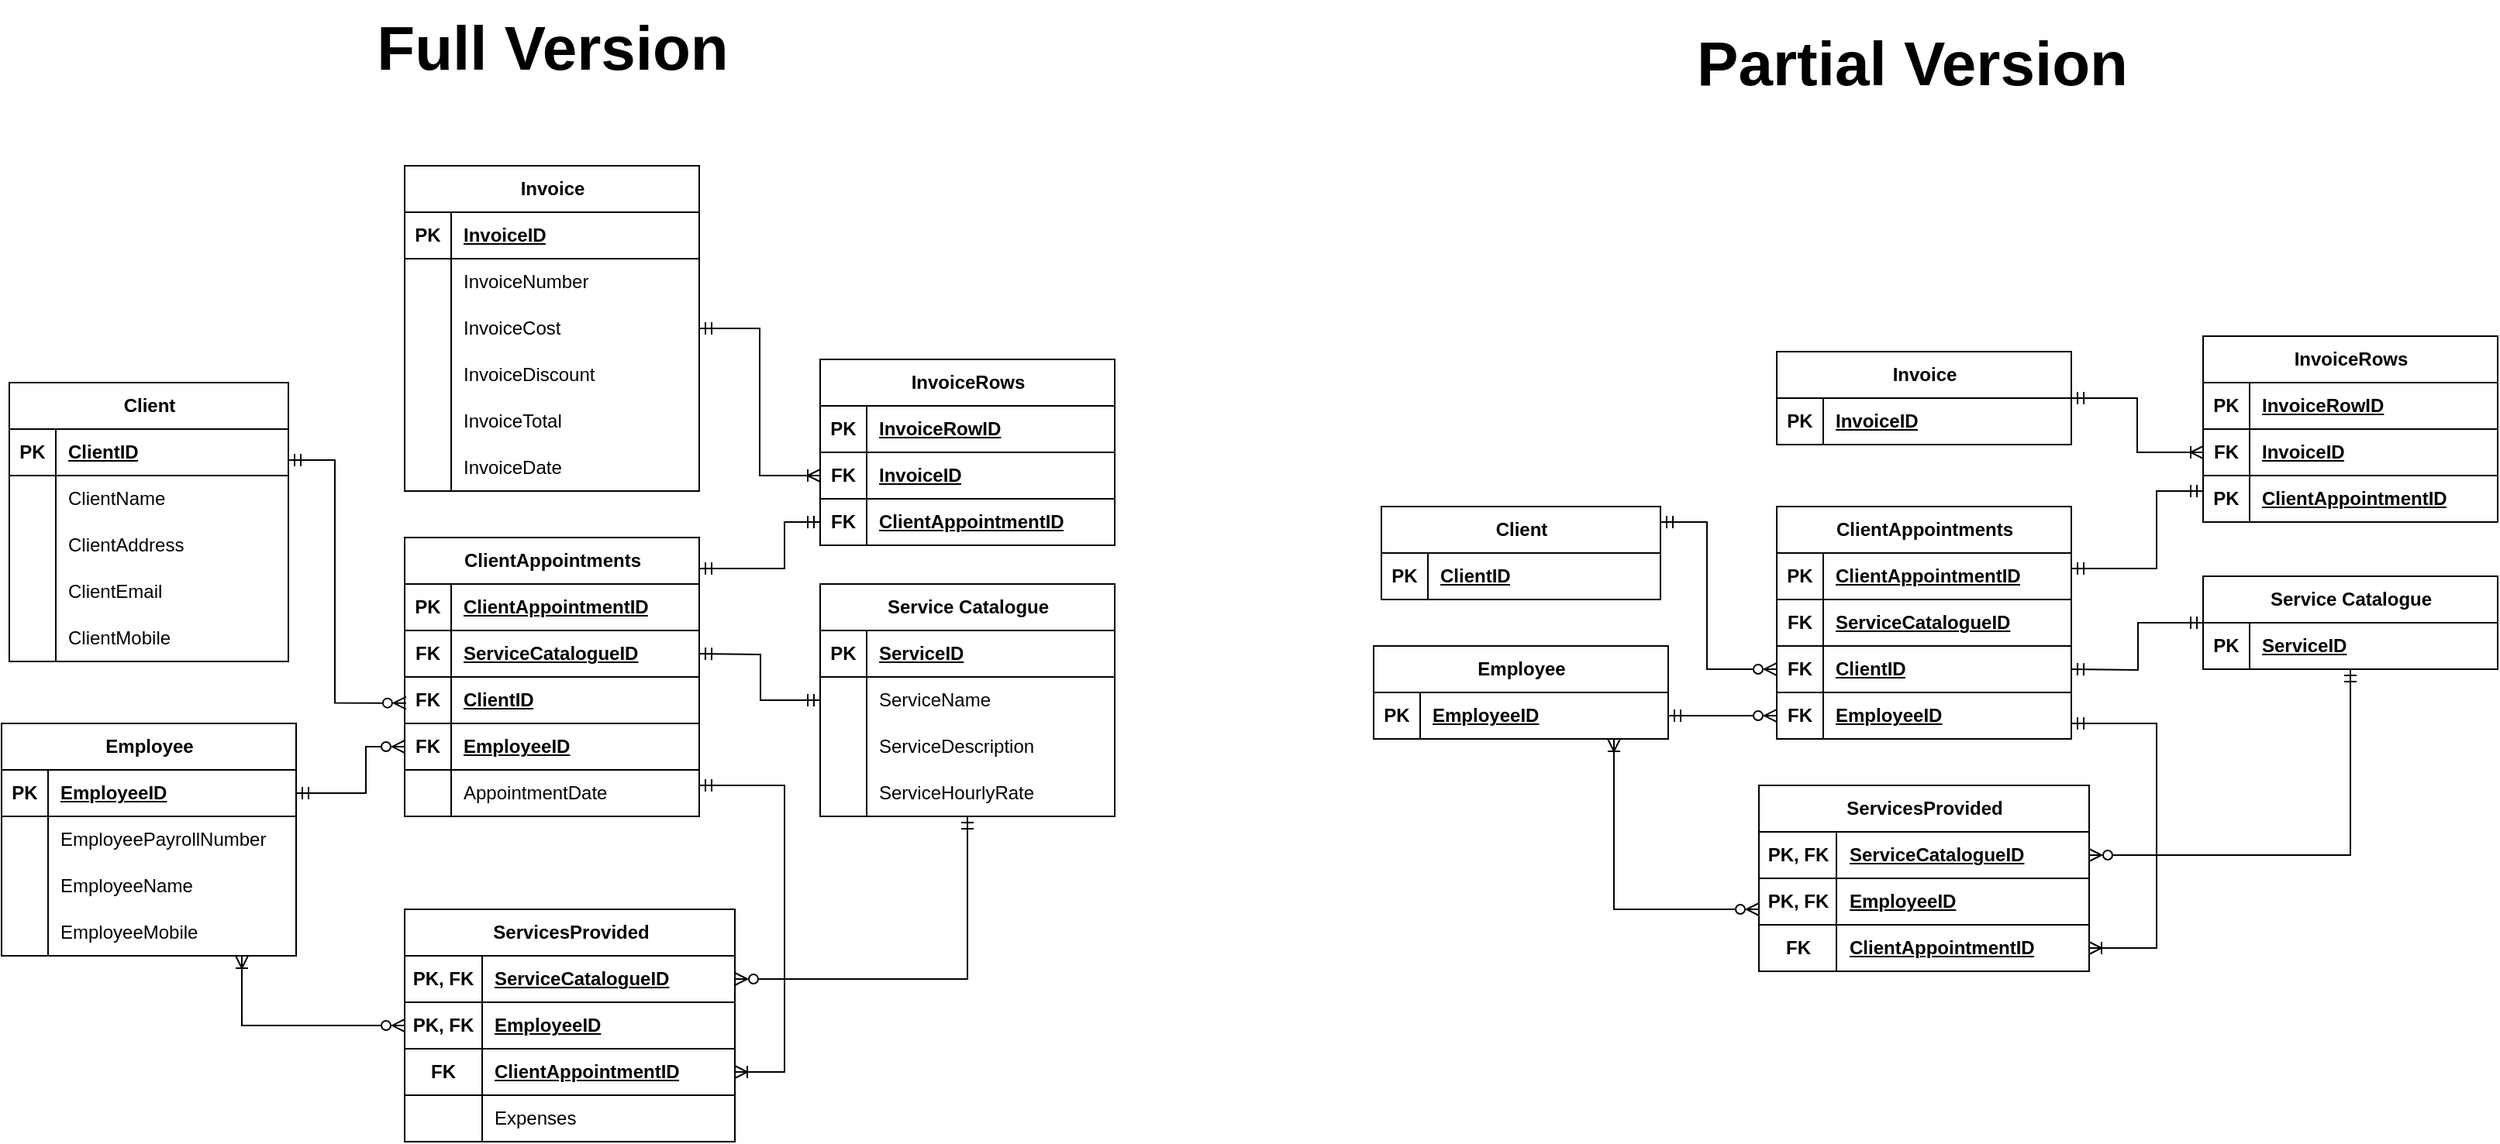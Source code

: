 <mxfile version="26.1.1">
  <diagram name="Page-1" id="9uuJpL0-SJjD348yrHt5">
    <mxGraphModel dx="1909" dy="976" grid="1" gridSize="10" guides="1" tooltips="1" connect="1" arrows="1" fold="1" page="1" pageScale="1" pageWidth="850" pageHeight="1100" math="0" shadow="0">
      <root>
        <mxCell id="0" />
        <mxCell id="1" parent="0" />
        <mxCell id="zVqIlyxUyrK9UP1PUJky-1" value="Client" style="shape=table;startSize=30;container=1;collapsible=1;childLayout=tableLayout;fixedRows=1;rowLines=0;fontStyle=1;align=center;resizeLast=1;html=1;" parent="1" vertex="1">
          <mxGeometry x="80" y="260" width="180" height="180" as="geometry" />
        </mxCell>
        <mxCell id="zVqIlyxUyrK9UP1PUJky-2" value="" style="shape=tableRow;horizontal=0;startSize=0;swimlaneHead=0;swimlaneBody=0;fillColor=none;collapsible=0;dropTarget=0;points=[[0,0.5],[1,0.5]];portConstraint=eastwest;top=0;left=0;right=0;bottom=1;" parent="zVqIlyxUyrK9UP1PUJky-1" vertex="1">
          <mxGeometry y="30" width="180" height="30" as="geometry" />
        </mxCell>
        <mxCell id="zVqIlyxUyrK9UP1PUJky-3" value="PK" style="shape=partialRectangle;connectable=0;fillColor=none;top=0;left=0;bottom=0;right=0;fontStyle=1;overflow=hidden;whiteSpace=wrap;html=1;" parent="zVqIlyxUyrK9UP1PUJky-2" vertex="1">
          <mxGeometry width="30" height="30" as="geometry">
            <mxRectangle width="30" height="30" as="alternateBounds" />
          </mxGeometry>
        </mxCell>
        <mxCell id="zVqIlyxUyrK9UP1PUJky-4" value="ClientID" style="shape=partialRectangle;connectable=0;fillColor=none;top=0;left=0;bottom=0;right=0;align=left;spacingLeft=6;fontStyle=5;overflow=hidden;whiteSpace=wrap;html=1;" parent="zVqIlyxUyrK9UP1PUJky-2" vertex="1">
          <mxGeometry x="30" width="150" height="30" as="geometry">
            <mxRectangle width="150" height="30" as="alternateBounds" />
          </mxGeometry>
        </mxCell>
        <mxCell id="zVqIlyxUyrK9UP1PUJky-5" value="" style="shape=tableRow;horizontal=0;startSize=0;swimlaneHead=0;swimlaneBody=0;fillColor=none;collapsible=0;dropTarget=0;points=[[0,0.5],[1,0.5]];portConstraint=eastwest;top=0;left=0;right=0;bottom=0;" parent="zVqIlyxUyrK9UP1PUJky-1" vertex="1">
          <mxGeometry y="60" width="180" height="30" as="geometry" />
        </mxCell>
        <mxCell id="zVqIlyxUyrK9UP1PUJky-6" value="" style="shape=partialRectangle;connectable=0;fillColor=none;top=0;left=0;bottom=0;right=0;editable=1;overflow=hidden;whiteSpace=wrap;html=1;" parent="zVqIlyxUyrK9UP1PUJky-5" vertex="1">
          <mxGeometry width="30" height="30" as="geometry">
            <mxRectangle width="30" height="30" as="alternateBounds" />
          </mxGeometry>
        </mxCell>
        <mxCell id="zVqIlyxUyrK9UP1PUJky-7" value="ClientName" style="shape=partialRectangle;connectable=0;fillColor=none;top=0;left=0;bottom=0;right=0;align=left;spacingLeft=6;overflow=hidden;whiteSpace=wrap;html=1;" parent="zVqIlyxUyrK9UP1PUJky-5" vertex="1">
          <mxGeometry x="30" width="150" height="30" as="geometry">
            <mxRectangle width="150" height="30" as="alternateBounds" />
          </mxGeometry>
        </mxCell>
        <mxCell id="zVqIlyxUyrK9UP1PUJky-8" value="" style="shape=tableRow;horizontal=0;startSize=0;swimlaneHead=0;swimlaneBody=0;fillColor=none;collapsible=0;dropTarget=0;points=[[0,0.5],[1,0.5]];portConstraint=eastwest;top=0;left=0;right=0;bottom=0;" parent="zVqIlyxUyrK9UP1PUJky-1" vertex="1">
          <mxGeometry y="90" width="180" height="30" as="geometry" />
        </mxCell>
        <mxCell id="zVqIlyxUyrK9UP1PUJky-9" value="" style="shape=partialRectangle;connectable=0;fillColor=none;top=0;left=0;bottom=0;right=0;editable=1;overflow=hidden;whiteSpace=wrap;html=1;" parent="zVqIlyxUyrK9UP1PUJky-8" vertex="1">
          <mxGeometry width="30" height="30" as="geometry">
            <mxRectangle width="30" height="30" as="alternateBounds" />
          </mxGeometry>
        </mxCell>
        <mxCell id="zVqIlyxUyrK9UP1PUJky-10" value="ClientAddress" style="shape=partialRectangle;connectable=0;fillColor=none;top=0;left=0;bottom=0;right=0;align=left;spacingLeft=6;overflow=hidden;whiteSpace=wrap;html=1;" parent="zVqIlyxUyrK9UP1PUJky-8" vertex="1">
          <mxGeometry x="30" width="150" height="30" as="geometry">
            <mxRectangle width="150" height="30" as="alternateBounds" />
          </mxGeometry>
        </mxCell>
        <mxCell id="zVqIlyxUyrK9UP1PUJky-11" value="" style="shape=tableRow;horizontal=0;startSize=0;swimlaneHead=0;swimlaneBody=0;fillColor=none;collapsible=0;dropTarget=0;points=[[0,0.5],[1,0.5]];portConstraint=eastwest;top=0;left=0;right=0;bottom=0;" parent="zVqIlyxUyrK9UP1PUJky-1" vertex="1">
          <mxGeometry y="120" width="180" height="30" as="geometry" />
        </mxCell>
        <mxCell id="zVqIlyxUyrK9UP1PUJky-12" value="" style="shape=partialRectangle;connectable=0;fillColor=none;top=0;left=0;bottom=0;right=0;editable=1;overflow=hidden;whiteSpace=wrap;html=1;" parent="zVqIlyxUyrK9UP1PUJky-11" vertex="1">
          <mxGeometry width="30" height="30" as="geometry">
            <mxRectangle width="30" height="30" as="alternateBounds" />
          </mxGeometry>
        </mxCell>
        <mxCell id="zVqIlyxUyrK9UP1PUJky-13" value="ClientEmail" style="shape=partialRectangle;connectable=0;fillColor=none;top=0;left=0;bottom=0;right=0;align=left;spacingLeft=6;overflow=hidden;whiteSpace=wrap;html=1;" parent="zVqIlyxUyrK9UP1PUJky-11" vertex="1">
          <mxGeometry x="30" width="150" height="30" as="geometry">
            <mxRectangle width="150" height="30" as="alternateBounds" />
          </mxGeometry>
        </mxCell>
        <mxCell id="zVqIlyxUyrK9UP1PUJky-17" value="" style="shape=tableRow;horizontal=0;startSize=0;swimlaneHead=0;swimlaneBody=0;fillColor=none;collapsible=0;dropTarget=0;points=[[0,0.5],[1,0.5]];portConstraint=eastwest;top=0;left=0;right=0;bottom=0;" parent="zVqIlyxUyrK9UP1PUJky-1" vertex="1">
          <mxGeometry y="150" width="180" height="30" as="geometry" />
        </mxCell>
        <mxCell id="zVqIlyxUyrK9UP1PUJky-18" value="" style="shape=partialRectangle;connectable=0;fillColor=none;top=0;left=0;bottom=0;right=0;editable=1;overflow=hidden;whiteSpace=wrap;html=1;" parent="zVqIlyxUyrK9UP1PUJky-17" vertex="1">
          <mxGeometry width="30" height="30" as="geometry">
            <mxRectangle width="30" height="30" as="alternateBounds" />
          </mxGeometry>
        </mxCell>
        <mxCell id="zVqIlyxUyrK9UP1PUJky-19" value="ClientMobile" style="shape=partialRectangle;connectable=0;fillColor=none;top=0;left=0;bottom=0;right=0;align=left;spacingLeft=6;overflow=hidden;whiteSpace=wrap;html=1;" parent="zVqIlyxUyrK9UP1PUJky-17" vertex="1">
          <mxGeometry x="30" width="150" height="30" as="geometry">
            <mxRectangle width="150" height="30" as="alternateBounds" />
          </mxGeometry>
        </mxCell>
        <mxCell id="zVqIlyxUyrK9UP1PUJky-20" value="Employee" style="shape=table;startSize=30;container=1;collapsible=1;childLayout=tableLayout;fixedRows=1;rowLines=0;fontStyle=1;align=center;resizeLast=1;html=1;" parent="1" vertex="1">
          <mxGeometry x="75" y="480" width="190" height="150" as="geometry" />
        </mxCell>
        <mxCell id="zVqIlyxUyrK9UP1PUJky-21" value="" style="shape=tableRow;horizontal=0;startSize=0;swimlaneHead=0;swimlaneBody=0;fillColor=none;collapsible=0;dropTarget=0;points=[[0,0.5],[1,0.5]];portConstraint=eastwest;top=0;left=0;right=0;bottom=1;" parent="zVqIlyxUyrK9UP1PUJky-20" vertex="1">
          <mxGeometry y="30" width="190" height="30" as="geometry" />
        </mxCell>
        <mxCell id="zVqIlyxUyrK9UP1PUJky-22" value="PK" style="shape=partialRectangle;connectable=0;fillColor=none;top=0;left=0;bottom=0;right=0;fontStyle=1;overflow=hidden;whiteSpace=wrap;html=1;" parent="zVqIlyxUyrK9UP1PUJky-21" vertex="1">
          <mxGeometry width="30" height="30" as="geometry">
            <mxRectangle width="30" height="30" as="alternateBounds" />
          </mxGeometry>
        </mxCell>
        <mxCell id="zVqIlyxUyrK9UP1PUJky-23" value="EmployeeID" style="shape=partialRectangle;connectable=0;fillColor=none;top=0;left=0;bottom=0;right=0;align=left;spacingLeft=6;fontStyle=5;overflow=hidden;whiteSpace=wrap;html=1;" parent="zVqIlyxUyrK9UP1PUJky-21" vertex="1">
          <mxGeometry x="30" width="160" height="30" as="geometry">
            <mxRectangle width="160" height="30" as="alternateBounds" />
          </mxGeometry>
        </mxCell>
        <mxCell id="zVqIlyxUyrK9UP1PUJky-24" value="" style="shape=tableRow;horizontal=0;startSize=0;swimlaneHead=0;swimlaneBody=0;fillColor=none;collapsible=0;dropTarget=0;points=[[0,0.5],[1,0.5]];portConstraint=eastwest;top=0;left=0;right=0;bottom=0;" parent="zVqIlyxUyrK9UP1PUJky-20" vertex="1">
          <mxGeometry y="60" width="190" height="30" as="geometry" />
        </mxCell>
        <mxCell id="zVqIlyxUyrK9UP1PUJky-25" value="" style="shape=partialRectangle;connectable=0;fillColor=none;top=0;left=0;bottom=0;right=0;editable=1;overflow=hidden;whiteSpace=wrap;html=1;" parent="zVqIlyxUyrK9UP1PUJky-24" vertex="1">
          <mxGeometry width="30" height="30" as="geometry">
            <mxRectangle width="30" height="30" as="alternateBounds" />
          </mxGeometry>
        </mxCell>
        <mxCell id="zVqIlyxUyrK9UP1PUJky-26" value="EmployeePayrollNumber" style="shape=partialRectangle;connectable=0;fillColor=none;top=0;left=0;bottom=0;right=0;align=left;spacingLeft=6;overflow=hidden;whiteSpace=wrap;html=1;" parent="zVqIlyxUyrK9UP1PUJky-24" vertex="1">
          <mxGeometry x="30" width="160" height="30" as="geometry">
            <mxRectangle width="160" height="30" as="alternateBounds" />
          </mxGeometry>
        </mxCell>
        <mxCell id="zVqIlyxUyrK9UP1PUJky-27" value="" style="shape=tableRow;horizontal=0;startSize=0;swimlaneHead=0;swimlaneBody=0;fillColor=none;collapsible=0;dropTarget=0;points=[[0,0.5],[1,0.5]];portConstraint=eastwest;top=0;left=0;right=0;bottom=0;" parent="zVqIlyxUyrK9UP1PUJky-20" vertex="1">
          <mxGeometry y="90" width="190" height="30" as="geometry" />
        </mxCell>
        <mxCell id="zVqIlyxUyrK9UP1PUJky-28" value="" style="shape=partialRectangle;connectable=0;fillColor=none;top=0;left=0;bottom=0;right=0;editable=1;overflow=hidden;whiteSpace=wrap;html=1;" parent="zVqIlyxUyrK9UP1PUJky-27" vertex="1">
          <mxGeometry width="30" height="30" as="geometry">
            <mxRectangle width="30" height="30" as="alternateBounds" />
          </mxGeometry>
        </mxCell>
        <mxCell id="zVqIlyxUyrK9UP1PUJky-29" value="EmployeeName" style="shape=partialRectangle;connectable=0;fillColor=none;top=0;left=0;bottom=0;right=0;align=left;spacingLeft=6;overflow=hidden;whiteSpace=wrap;html=1;" parent="zVqIlyxUyrK9UP1PUJky-27" vertex="1">
          <mxGeometry x="30" width="160" height="30" as="geometry">
            <mxRectangle width="160" height="30" as="alternateBounds" />
          </mxGeometry>
        </mxCell>
        <mxCell id="zVqIlyxUyrK9UP1PUJky-30" value="" style="shape=tableRow;horizontal=0;startSize=0;swimlaneHead=0;swimlaneBody=0;fillColor=none;collapsible=0;dropTarget=0;points=[[0,0.5],[1,0.5]];portConstraint=eastwest;top=0;left=0;right=0;bottom=0;" parent="zVqIlyxUyrK9UP1PUJky-20" vertex="1">
          <mxGeometry y="120" width="190" height="30" as="geometry" />
        </mxCell>
        <mxCell id="zVqIlyxUyrK9UP1PUJky-31" value="" style="shape=partialRectangle;connectable=0;fillColor=none;top=0;left=0;bottom=0;right=0;editable=1;overflow=hidden;whiteSpace=wrap;html=1;" parent="zVqIlyxUyrK9UP1PUJky-30" vertex="1">
          <mxGeometry width="30" height="30" as="geometry">
            <mxRectangle width="30" height="30" as="alternateBounds" />
          </mxGeometry>
        </mxCell>
        <mxCell id="zVqIlyxUyrK9UP1PUJky-32" value="EmployeeMobile" style="shape=partialRectangle;connectable=0;fillColor=none;top=0;left=0;bottom=0;right=0;align=left;spacingLeft=6;overflow=hidden;whiteSpace=wrap;html=1;" parent="zVqIlyxUyrK9UP1PUJky-30" vertex="1">
          <mxGeometry x="30" width="160" height="30" as="geometry">
            <mxRectangle width="160" height="30" as="alternateBounds" />
          </mxGeometry>
        </mxCell>
        <mxCell id="zVqIlyxUyrK9UP1PUJky-36" value="Service Catalogue" style="shape=table;startSize=30;container=1;collapsible=1;childLayout=tableLayout;fixedRows=1;rowLines=0;fontStyle=1;align=center;resizeLast=1;html=1;" parent="1" vertex="1">
          <mxGeometry x="603" y="390" width="190" height="150" as="geometry" />
        </mxCell>
        <mxCell id="zVqIlyxUyrK9UP1PUJky-37" value="" style="shape=tableRow;horizontal=0;startSize=0;swimlaneHead=0;swimlaneBody=0;fillColor=none;collapsible=0;dropTarget=0;points=[[0,0.5],[1,0.5]];portConstraint=eastwest;top=0;left=0;right=0;bottom=1;" parent="zVqIlyxUyrK9UP1PUJky-36" vertex="1">
          <mxGeometry y="30" width="190" height="30" as="geometry" />
        </mxCell>
        <mxCell id="zVqIlyxUyrK9UP1PUJky-38" value="PK" style="shape=partialRectangle;connectable=0;fillColor=none;top=0;left=0;bottom=0;right=0;fontStyle=1;overflow=hidden;whiteSpace=wrap;html=1;" parent="zVqIlyxUyrK9UP1PUJky-37" vertex="1">
          <mxGeometry width="30" height="30" as="geometry">
            <mxRectangle width="30" height="30" as="alternateBounds" />
          </mxGeometry>
        </mxCell>
        <mxCell id="zVqIlyxUyrK9UP1PUJky-39" value="ServiceID" style="shape=partialRectangle;connectable=0;fillColor=none;top=0;left=0;bottom=0;right=0;align=left;spacingLeft=6;fontStyle=5;overflow=hidden;whiteSpace=wrap;html=1;" parent="zVqIlyxUyrK9UP1PUJky-37" vertex="1">
          <mxGeometry x="30" width="160" height="30" as="geometry">
            <mxRectangle width="160" height="30" as="alternateBounds" />
          </mxGeometry>
        </mxCell>
        <mxCell id="zVqIlyxUyrK9UP1PUJky-40" value="" style="shape=tableRow;horizontal=0;startSize=0;swimlaneHead=0;swimlaneBody=0;fillColor=none;collapsible=0;dropTarget=0;points=[[0,0.5],[1,0.5]];portConstraint=eastwest;top=0;left=0;right=0;bottom=0;" parent="zVqIlyxUyrK9UP1PUJky-36" vertex="1">
          <mxGeometry y="60" width="190" height="30" as="geometry" />
        </mxCell>
        <mxCell id="zVqIlyxUyrK9UP1PUJky-41" value="" style="shape=partialRectangle;connectable=0;fillColor=none;top=0;left=0;bottom=0;right=0;editable=1;overflow=hidden;whiteSpace=wrap;html=1;" parent="zVqIlyxUyrK9UP1PUJky-40" vertex="1">
          <mxGeometry width="30" height="30" as="geometry">
            <mxRectangle width="30" height="30" as="alternateBounds" />
          </mxGeometry>
        </mxCell>
        <mxCell id="zVqIlyxUyrK9UP1PUJky-42" value="ServiceName" style="shape=partialRectangle;connectable=0;fillColor=none;top=0;left=0;bottom=0;right=0;align=left;spacingLeft=6;overflow=hidden;whiteSpace=wrap;html=1;" parent="zVqIlyxUyrK9UP1PUJky-40" vertex="1">
          <mxGeometry x="30" width="160" height="30" as="geometry">
            <mxRectangle width="160" height="30" as="alternateBounds" />
          </mxGeometry>
        </mxCell>
        <mxCell id="zVqIlyxUyrK9UP1PUJky-43" value="" style="shape=tableRow;horizontal=0;startSize=0;swimlaneHead=0;swimlaneBody=0;fillColor=none;collapsible=0;dropTarget=0;points=[[0,0.5],[1,0.5]];portConstraint=eastwest;top=0;left=0;right=0;bottom=0;" parent="zVqIlyxUyrK9UP1PUJky-36" vertex="1">
          <mxGeometry y="90" width="190" height="30" as="geometry" />
        </mxCell>
        <mxCell id="zVqIlyxUyrK9UP1PUJky-44" value="" style="shape=partialRectangle;connectable=0;fillColor=none;top=0;left=0;bottom=0;right=0;editable=1;overflow=hidden;whiteSpace=wrap;html=1;" parent="zVqIlyxUyrK9UP1PUJky-43" vertex="1">
          <mxGeometry width="30" height="30" as="geometry">
            <mxRectangle width="30" height="30" as="alternateBounds" />
          </mxGeometry>
        </mxCell>
        <mxCell id="zVqIlyxUyrK9UP1PUJky-45" value="ServiceDescription" style="shape=partialRectangle;connectable=0;fillColor=none;top=0;left=0;bottom=0;right=0;align=left;spacingLeft=6;overflow=hidden;whiteSpace=wrap;html=1;" parent="zVqIlyxUyrK9UP1PUJky-43" vertex="1">
          <mxGeometry x="30" width="160" height="30" as="geometry">
            <mxRectangle width="160" height="30" as="alternateBounds" />
          </mxGeometry>
        </mxCell>
        <mxCell id="zVqIlyxUyrK9UP1PUJky-46" value="" style="shape=tableRow;horizontal=0;startSize=0;swimlaneHead=0;swimlaneBody=0;fillColor=none;collapsible=0;dropTarget=0;points=[[0,0.5],[1,0.5]];portConstraint=eastwest;top=0;left=0;right=0;bottom=0;" parent="zVqIlyxUyrK9UP1PUJky-36" vertex="1">
          <mxGeometry y="120" width="190" height="30" as="geometry" />
        </mxCell>
        <mxCell id="zVqIlyxUyrK9UP1PUJky-47" value="" style="shape=partialRectangle;connectable=0;fillColor=none;top=0;left=0;bottom=0;right=0;editable=1;overflow=hidden;whiteSpace=wrap;html=1;" parent="zVqIlyxUyrK9UP1PUJky-46" vertex="1">
          <mxGeometry width="30" height="30" as="geometry">
            <mxRectangle width="30" height="30" as="alternateBounds" />
          </mxGeometry>
        </mxCell>
        <mxCell id="zVqIlyxUyrK9UP1PUJky-48" value="ServiceHourlyRate" style="shape=partialRectangle;connectable=0;fillColor=none;top=0;left=0;bottom=0;right=0;align=left;spacingLeft=6;overflow=hidden;whiteSpace=wrap;html=1;" parent="zVqIlyxUyrK9UP1PUJky-46" vertex="1">
          <mxGeometry x="30" width="160" height="30" as="geometry">
            <mxRectangle width="160" height="30" as="alternateBounds" />
          </mxGeometry>
        </mxCell>
        <mxCell id="zVqIlyxUyrK9UP1PUJky-49" value="Invoice" style="shape=table;startSize=30;container=1;collapsible=1;childLayout=tableLayout;fixedRows=1;rowLines=0;fontStyle=1;align=center;resizeLast=1;html=1;" parent="1" vertex="1">
          <mxGeometry x="335" y="120" width="190" height="210" as="geometry">
            <mxRectangle x="310" y="50" width="80" height="30" as="alternateBounds" />
          </mxGeometry>
        </mxCell>
        <mxCell id="zVqIlyxUyrK9UP1PUJky-50" value="" style="shape=tableRow;horizontal=0;startSize=0;swimlaneHead=0;swimlaneBody=0;fillColor=none;collapsible=0;dropTarget=0;points=[[0,0.5],[1,0.5]];portConstraint=eastwest;top=0;left=0;right=0;bottom=1;" parent="zVqIlyxUyrK9UP1PUJky-49" vertex="1">
          <mxGeometry y="30" width="190" height="30" as="geometry" />
        </mxCell>
        <mxCell id="zVqIlyxUyrK9UP1PUJky-51" value="PK" style="shape=partialRectangle;connectable=0;fillColor=none;top=0;left=0;bottom=0;right=0;fontStyle=1;overflow=hidden;whiteSpace=wrap;html=1;" parent="zVqIlyxUyrK9UP1PUJky-50" vertex="1">
          <mxGeometry width="30" height="30" as="geometry">
            <mxRectangle width="30" height="30" as="alternateBounds" />
          </mxGeometry>
        </mxCell>
        <mxCell id="zVqIlyxUyrK9UP1PUJky-52" value="InvoiceID" style="shape=partialRectangle;connectable=0;fillColor=none;top=0;left=0;bottom=0;right=0;align=left;spacingLeft=6;fontStyle=5;overflow=hidden;whiteSpace=wrap;html=1;" parent="zVqIlyxUyrK9UP1PUJky-50" vertex="1">
          <mxGeometry x="30" width="160" height="30" as="geometry">
            <mxRectangle width="160" height="30" as="alternateBounds" />
          </mxGeometry>
        </mxCell>
        <mxCell id="zVqIlyxUyrK9UP1PUJky-53" value="" style="shape=tableRow;horizontal=0;startSize=0;swimlaneHead=0;swimlaneBody=0;fillColor=none;collapsible=0;dropTarget=0;points=[[0,0.5],[1,0.5]];portConstraint=eastwest;top=0;left=0;right=0;bottom=0;" parent="zVqIlyxUyrK9UP1PUJky-49" vertex="1">
          <mxGeometry y="60" width="190" height="30" as="geometry" />
        </mxCell>
        <mxCell id="zVqIlyxUyrK9UP1PUJky-54" value="" style="shape=partialRectangle;connectable=0;fillColor=none;top=0;left=0;bottom=0;right=0;editable=1;overflow=hidden;whiteSpace=wrap;html=1;" parent="zVqIlyxUyrK9UP1PUJky-53" vertex="1">
          <mxGeometry width="30" height="30" as="geometry">
            <mxRectangle width="30" height="30" as="alternateBounds" />
          </mxGeometry>
        </mxCell>
        <mxCell id="zVqIlyxUyrK9UP1PUJky-55" value="InvoiceNumber" style="shape=partialRectangle;connectable=0;fillColor=none;top=0;left=0;bottom=0;right=0;align=left;spacingLeft=6;overflow=hidden;whiteSpace=wrap;html=1;" parent="zVqIlyxUyrK9UP1PUJky-53" vertex="1">
          <mxGeometry x="30" width="160" height="30" as="geometry">
            <mxRectangle width="160" height="30" as="alternateBounds" />
          </mxGeometry>
        </mxCell>
        <mxCell id="zVqIlyxUyrK9UP1PUJky-56" value="" style="shape=tableRow;horizontal=0;startSize=0;swimlaneHead=0;swimlaneBody=0;fillColor=none;collapsible=0;dropTarget=0;points=[[0,0.5],[1,0.5]];portConstraint=eastwest;top=0;left=0;right=0;bottom=0;" parent="zVqIlyxUyrK9UP1PUJky-49" vertex="1">
          <mxGeometry y="90" width="190" height="30" as="geometry" />
        </mxCell>
        <mxCell id="zVqIlyxUyrK9UP1PUJky-57" value="" style="shape=partialRectangle;connectable=0;fillColor=none;top=0;left=0;bottom=0;right=0;editable=1;overflow=hidden;whiteSpace=wrap;html=1;" parent="zVqIlyxUyrK9UP1PUJky-56" vertex="1">
          <mxGeometry width="30" height="30" as="geometry">
            <mxRectangle width="30" height="30" as="alternateBounds" />
          </mxGeometry>
        </mxCell>
        <mxCell id="zVqIlyxUyrK9UP1PUJky-58" value="InvoiceCost" style="shape=partialRectangle;connectable=0;fillColor=none;top=0;left=0;bottom=0;right=0;align=left;spacingLeft=6;overflow=hidden;whiteSpace=wrap;html=1;" parent="zVqIlyxUyrK9UP1PUJky-56" vertex="1">
          <mxGeometry x="30" width="160" height="30" as="geometry">
            <mxRectangle width="160" height="30" as="alternateBounds" />
          </mxGeometry>
        </mxCell>
        <mxCell id="zVqIlyxUyrK9UP1PUJky-59" value="" style="shape=tableRow;horizontal=0;startSize=0;swimlaneHead=0;swimlaneBody=0;fillColor=none;collapsible=0;dropTarget=0;points=[[0,0.5],[1,0.5]];portConstraint=eastwest;top=0;left=0;right=0;bottom=0;" parent="zVqIlyxUyrK9UP1PUJky-49" vertex="1">
          <mxGeometry y="120" width="190" height="30" as="geometry" />
        </mxCell>
        <mxCell id="zVqIlyxUyrK9UP1PUJky-60" value="" style="shape=partialRectangle;connectable=0;fillColor=none;top=0;left=0;bottom=0;right=0;editable=1;overflow=hidden;whiteSpace=wrap;html=1;" parent="zVqIlyxUyrK9UP1PUJky-59" vertex="1">
          <mxGeometry width="30" height="30" as="geometry">
            <mxRectangle width="30" height="30" as="alternateBounds" />
          </mxGeometry>
        </mxCell>
        <mxCell id="zVqIlyxUyrK9UP1PUJky-61" value="InvoiceDiscount" style="shape=partialRectangle;connectable=0;fillColor=none;top=0;left=0;bottom=0;right=0;align=left;spacingLeft=6;overflow=hidden;whiteSpace=wrap;html=1;" parent="zVqIlyxUyrK9UP1PUJky-59" vertex="1">
          <mxGeometry x="30" width="160" height="30" as="geometry">
            <mxRectangle width="160" height="30" as="alternateBounds" />
          </mxGeometry>
        </mxCell>
        <mxCell id="zVqIlyxUyrK9UP1PUJky-62" value="" style="shape=tableRow;horizontal=0;startSize=0;swimlaneHead=0;swimlaneBody=0;fillColor=none;collapsible=0;dropTarget=0;points=[[0,0.5],[1,0.5]];portConstraint=eastwest;top=0;left=0;right=0;bottom=0;" parent="zVqIlyxUyrK9UP1PUJky-49" vertex="1">
          <mxGeometry y="150" width="190" height="30" as="geometry" />
        </mxCell>
        <mxCell id="zVqIlyxUyrK9UP1PUJky-63" value="" style="shape=partialRectangle;connectable=0;fillColor=none;top=0;left=0;bottom=0;right=0;editable=1;overflow=hidden;whiteSpace=wrap;html=1;" parent="zVqIlyxUyrK9UP1PUJky-62" vertex="1">
          <mxGeometry width="30" height="30" as="geometry">
            <mxRectangle width="30" height="30" as="alternateBounds" />
          </mxGeometry>
        </mxCell>
        <mxCell id="zVqIlyxUyrK9UP1PUJky-64" value="InvoiceTotal" style="shape=partialRectangle;connectable=0;fillColor=none;top=0;left=0;bottom=0;right=0;align=left;spacingLeft=6;overflow=hidden;whiteSpace=wrap;html=1;" parent="zVqIlyxUyrK9UP1PUJky-62" vertex="1">
          <mxGeometry x="30" width="160" height="30" as="geometry">
            <mxRectangle width="160" height="30" as="alternateBounds" />
          </mxGeometry>
        </mxCell>
        <mxCell id="RnG42HA796_VPTKsLiEm-1" value="" style="shape=tableRow;horizontal=0;startSize=0;swimlaneHead=0;swimlaneBody=0;fillColor=none;collapsible=0;dropTarget=0;points=[[0,0.5],[1,0.5]];portConstraint=eastwest;top=0;left=0;right=0;bottom=0;" parent="zVqIlyxUyrK9UP1PUJky-49" vertex="1">
          <mxGeometry y="180" width="190" height="30" as="geometry" />
        </mxCell>
        <mxCell id="RnG42HA796_VPTKsLiEm-2" value="" style="shape=partialRectangle;connectable=0;fillColor=none;top=0;left=0;bottom=0;right=0;editable=1;overflow=hidden;whiteSpace=wrap;html=1;" parent="RnG42HA796_VPTKsLiEm-1" vertex="1">
          <mxGeometry width="30" height="30" as="geometry">
            <mxRectangle width="30" height="30" as="alternateBounds" />
          </mxGeometry>
        </mxCell>
        <mxCell id="RnG42HA796_VPTKsLiEm-3" value="InvoiceDate" style="shape=partialRectangle;connectable=0;fillColor=none;top=0;left=0;bottom=0;right=0;align=left;spacingLeft=6;overflow=hidden;whiteSpace=wrap;html=1;" parent="RnG42HA796_VPTKsLiEm-1" vertex="1">
          <mxGeometry x="30" width="160" height="30" as="geometry">
            <mxRectangle width="160" height="30" as="alternateBounds" />
          </mxGeometry>
        </mxCell>
        <mxCell id="zVqIlyxUyrK9UP1PUJky-65" value="ClientAppointments" style="shape=table;startSize=30;container=1;collapsible=1;childLayout=tableLayout;fixedRows=1;rowLines=0;fontStyle=1;align=center;resizeLast=1;html=1;" parent="1" vertex="1">
          <mxGeometry x="335" y="360" width="190" height="180" as="geometry" />
        </mxCell>
        <mxCell id="zVqIlyxUyrK9UP1PUJky-66" value="" style="shape=tableRow;horizontal=0;startSize=0;swimlaneHead=0;swimlaneBody=0;fillColor=none;collapsible=0;dropTarget=0;points=[[0,0.5],[1,0.5]];portConstraint=eastwest;top=0;left=0;right=0;bottom=1;" parent="zVqIlyxUyrK9UP1PUJky-65" vertex="1">
          <mxGeometry y="30" width="190" height="30" as="geometry" />
        </mxCell>
        <mxCell id="zVqIlyxUyrK9UP1PUJky-67" value="PK" style="shape=partialRectangle;connectable=0;fillColor=none;top=0;left=0;bottom=0;right=0;fontStyle=1;overflow=hidden;whiteSpace=wrap;html=1;" parent="zVqIlyxUyrK9UP1PUJky-66" vertex="1">
          <mxGeometry width="30" height="30" as="geometry">
            <mxRectangle width="30" height="30" as="alternateBounds" />
          </mxGeometry>
        </mxCell>
        <mxCell id="zVqIlyxUyrK9UP1PUJky-68" value="ClientAppointmentID" style="shape=partialRectangle;connectable=0;fillColor=none;top=0;left=0;bottom=0;right=0;align=left;spacingLeft=6;fontStyle=5;overflow=hidden;whiteSpace=wrap;html=1;" parent="zVqIlyxUyrK9UP1PUJky-66" vertex="1">
          <mxGeometry x="30" width="160" height="30" as="geometry">
            <mxRectangle width="160" height="30" as="alternateBounds" />
          </mxGeometry>
        </mxCell>
        <mxCell id="uF5ordfu_L5hf-a-0oI3-136" value="" style="shape=tableRow;horizontal=0;startSize=0;swimlaneHead=0;swimlaneBody=0;fillColor=none;collapsible=0;dropTarget=0;points=[[0,0.5],[1,0.5]];portConstraint=eastwest;top=0;left=0;right=0;bottom=1;" vertex="1" parent="zVqIlyxUyrK9UP1PUJky-65">
          <mxGeometry y="60" width="190" height="30" as="geometry" />
        </mxCell>
        <mxCell id="uF5ordfu_L5hf-a-0oI3-137" value="FK" style="shape=partialRectangle;connectable=0;fillColor=none;top=0;left=0;bottom=0;right=0;fontStyle=1;overflow=hidden;whiteSpace=wrap;html=1;" vertex="1" parent="uF5ordfu_L5hf-a-0oI3-136">
          <mxGeometry width="30" height="30" as="geometry">
            <mxRectangle width="30" height="30" as="alternateBounds" />
          </mxGeometry>
        </mxCell>
        <mxCell id="uF5ordfu_L5hf-a-0oI3-138" value="ServiceCatalogueID" style="shape=partialRectangle;connectable=0;fillColor=none;top=0;left=0;bottom=0;right=0;align=left;spacingLeft=6;fontStyle=5;overflow=hidden;whiteSpace=wrap;html=1;" vertex="1" parent="uF5ordfu_L5hf-a-0oI3-136">
          <mxGeometry x="30" width="160" height="30" as="geometry">
            <mxRectangle width="160" height="30" as="alternateBounds" />
          </mxGeometry>
        </mxCell>
        <mxCell id="uF5ordfu_L5hf-a-0oI3-142" value="" style="shape=tableRow;horizontal=0;startSize=0;swimlaneHead=0;swimlaneBody=0;fillColor=none;collapsible=0;dropTarget=0;points=[[0,0.5],[1,0.5]];portConstraint=eastwest;top=0;left=0;right=0;bottom=1;" vertex="1" parent="zVqIlyxUyrK9UP1PUJky-65">
          <mxGeometry y="90" width="190" height="30" as="geometry" />
        </mxCell>
        <mxCell id="uF5ordfu_L5hf-a-0oI3-143" value="FK" style="shape=partialRectangle;connectable=0;fillColor=none;top=0;left=0;bottom=0;right=0;fontStyle=1;overflow=hidden;whiteSpace=wrap;html=1;" vertex="1" parent="uF5ordfu_L5hf-a-0oI3-142">
          <mxGeometry width="30" height="30" as="geometry">
            <mxRectangle width="30" height="30" as="alternateBounds" />
          </mxGeometry>
        </mxCell>
        <mxCell id="uF5ordfu_L5hf-a-0oI3-144" value="ClientID" style="shape=partialRectangle;connectable=0;fillColor=none;top=0;left=0;bottom=0;right=0;align=left;spacingLeft=6;fontStyle=5;overflow=hidden;whiteSpace=wrap;html=1;" vertex="1" parent="uF5ordfu_L5hf-a-0oI3-142">
          <mxGeometry x="30" width="160" height="30" as="geometry">
            <mxRectangle width="160" height="30" as="alternateBounds" />
          </mxGeometry>
        </mxCell>
        <mxCell id="uF5ordfu_L5hf-a-0oI3-145" value="" style="shape=tableRow;horizontal=0;startSize=0;swimlaneHead=0;swimlaneBody=0;fillColor=none;collapsible=0;dropTarget=0;points=[[0,0.5],[1,0.5]];portConstraint=eastwest;top=0;left=0;right=0;bottom=1;" vertex="1" parent="zVqIlyxUyrK9UP1PUJky-65">
          <mxGeometry y="120" width="190" height="30" as="geometry" />
        </mxCell>
        <mxCell id="uF5ordfu_L5hf-a-0oI3-146" value="FK" style="shape=partialRectangle;connectable=0;fillColor=none;top=0;left=0;bottom=0;right=0;fontStyle=1;overflow=hidden;whiteSpace=wrap;html=1;" vertex="1" parent="uF5ordfu_L5hf-a-0oI3-145">
          <mxGeometry width="30" height="30" as="geometry">
            <mxRectangle width="30" height="30" as="alternateBounds" />
          </mxGeometry>
        </mxCell>
        <mxCell id="uF5ordfu_L5hf-a-0oI3-147" value="EmployeeID" style="shape=partialRectangle;connectable=0;fillColor=none;top=0;left=0;bottom=0;right=0;align=left;spacingLeft=6;fontStyle=5;overflow=hidden;whiteSpace=wrap;html=1;" vertex="1" parent="uF5ordfu_L5hf-a-0oI3-145">
          <mxGeometry x="30" width="160" height="30" as="geometry">
            <mxRectangle width="160" height="30" as="alternateBounds" />
          </mxGeometry>
        </mxCell>
        <mxCell id="RnG42HA796_VPTKsLiEm-35" value="" style="shape=tableRow;horizontal=0;startSize=0;swimlaneHead=0;swimlaneBody=0;fillColor=none;collapsible=0;dropTarget=0;points=[[0,0.5],[1,0.5]];portConstraint=eastwest;top=0;left=0;right=0;bottom=0;" parent="zVqIlyxUyrK9UP1PUJky-65" vertex="1">
          <mxGeometry y="150" width="190" height="30" as="geometry" />
        </mxCell>
        <mxCell id="RnG42HA796_VPTKsLiEm-36" value="" style="shape=partialRectangle;connectable=0;fillColor=none;top=0;left=0;bottom=0;right=0;editable=1;overflow=hidden;whiteSpace=wrap;html=1;" parent="RnG42HA796_VPTKsLiEm-35" vertex="1">
          <mxGeometry width="30" height="30" as="geometry">
            <mxRectangle width="30" height="30" as="alternateBounds" />
          </mxGeometry>
        </mxCell>
        <mxCell id="RnG42HA796_VPTKsLiEm-37" value="AppointmentDate" style="shape=partialRectangle;connectable=0;fillColor=none;top=0;left=0;bottom=0;right=0;align=left;spacingLeft=6;overflow=hidden;whiteSpace=wrap;html=1;" parent="RnG42HA796_VPTKsLiEm-35" vertex="1">
          <mxGeometry x="30" width="160" height="30" as="geometry">
            <mxRectangle width="160" height="30" as="alternateBounds" />
          </mxGeometry>
        </mxCell>
        <mxCell id="zVqIlyxUyrK9UP1PUJky-113" value="InvoiceRows" style="shape=table;startSize=30;container=1;collapsible=1;childLayout=tableLayout;fixedRows=1;rowLines=0;fontStyle=1;align=center;resizeLast=1;html=1;" parent="1" vertex="1">
          <mxGeometry x="603" y="245" width="190" height="120" as="geometry" />
        </mxCell>
        <mxCell id="zVqIlyxUyrK9UP1PUJky-114" value="" style="shape=tableRow;horizontal=0;startSize=0;swimlaneHead=0;swimlaneBody=0;fillColor=none;collapsible=0;dropTarget=0;points=[[0,0.5],[1,0.5]];portConstraint=eastwest;top=0;left=0;right=0;bottom=1;" parent="zVqIlyxUyrK9UP1PUJky-113" vertex="1">
          <mxGeometry y="30" width="190" height="30" as="geometry" />
        </mxCell>
        <mxCell id="zVqIlyxUyrK9UP1PUJky-115" value="PK" style="shape=partialRectangle;connectable=0;fillColor=none;top=0;left=0;bottom=0;right=0;fontStyle=1;overflow=hidden;whiteSpace=wrap;html=1;" parent="zVqIlyxUyrK9UP1PUJky-114" vertex="1">
          <mxGeometry width="30" height="30" as="geometry">
            <mxRectangle width="30" height="30" as="alternateBounds" />
          </mxGeometry>
        </mxCell>
        <mxCell id="zVqIlyxUyrK9UP1PUJky-116" value="InvoiceRowID" style="shape=partialRectangle;connectable=0;fillColor=none;top=0;left=0;bottom=0;right=0;align=left;spacingLeft=6;fontStyle=5;overflow=hidden;whiteSpace=wrap;html=1;" parent="zVqIlyxUyrK9UP1PUJky-114" vertex="1">
          <mxGeometry x="30" width="160" height="30" as="geometry">
            <mxRectangle width="160" height="30" as="alternateBounds" />
          </mxGeometry>
        </mxCell>
        <mxCell id="uF5ordfu_L5hf-a-0oI3-130" value="" style="shape=tableRow;horizontal=0;startSize=0;swimlaneHead=0;swimlaneBody=0;fillColor=none;collapsible=0;dropTarget=0;points=[[0,0.5],[1,0.5]];portConstraint=eastwest;top=0;left=0;right=0;bottom=1;" vertex="1" parent="zVqIlyxUyrK9UP1PUJky-113">
          <mxGeometry y="60" width="190" height="30" as="geometry" />
        </mxCell>
        <mxCell id="uF5ordfu_L5hf-a-0oI3-131" value="FK" style="shape=partialRectangle;connectable=0;fillColor=none;top=0;left=0;bottom=0;right=0;fontStyle=1;overflow=hidden;whiteSpace=wrap;html=1;" vertex="1" parent="uF5ordfu_L5hf-a-0oI3-130">
          <mxGeometry width="30" height="30" as="geometry">
            <mxRectangle width="30" height="30" as="alternateBounds" />
          </mxGeometry>
        </mxCell>
        <mxCell id="uF5ordfu_L5hf-a-0oI3-132" value="InvoiceID" style="shape=partialRectangle;connectable=0;fillColor=none;top=0;left=0;bottom=0;right=0;align=left;spacingLeft=6;fontStyle=5;overflow=hidden;whiteSpace=wrap;html=1;" vertex="1" parent="uF5ordfu_L5hf-a-0oI3-130">
          <mxGeometry x="30" width="160" height="30" as="geometry">
            <mxRectangle width="160" height="30" as="alternateBounds" />
          </mxGeometry>
        </mxCell>
        <mxCell id="uF5ordfu_L5hf-a-0oI3-133" value="" style="shape=tableRow;horizontal=0;startSize=0;swimlaneHead=0;swimlaneBody=0;fillColor=none;collapsible=0;dropTarget=0;points=[[0,0.5],[1,0.5]];portConstraint=eastwest;top=0;left=0;right=0;bottom=1;" vertex="1" parent="zVqIlyxUyrK9UP1PUJky-113">
          <mxGeometry y="90" width="190" height="30" as="geometry" />
        </mxCell>
        <mxCell id="uF5ordfu_L5hf-a-0oI3-134" value="FK" style="shape=partialRectangle;connectable=0;fillColor=none;top=0;left=0;bottom=0;right=0;fontStyle=1;overflow=hidden;whiteSpace=wrap;html=1;" vertex="1" parent="uF5ordfu_L5hf-a-0oI3-133">
          <mxGeometry width="30" height="30" as="geometry">
            <mxRectangle width="30" height="30" as="alternateBounds" />
          </mxGeometry>
        </mxCell>
        <mxCell id="uF5ordfu_L5hf-a-0oI3-135" value="ClientAppointmentID" style="shape=partialRectangle;connectable=0;fillColor=none;top=0;left=0;bottom=0;right=0;align=left;spacingLeft=6;fontStyle=5;overflow=hidden;whiteSpace=wrap;html=1;" vertex="1" parent="uF5ordfu_L5hf-a-0oI3-133">
          <mxGeometry x="30" width="160" height="30" as="geometry">
            <mxRectangle width="160" height="30" as="alternateBounds" />
          </mxGeometry>
        </mxCell>
        <mxCell id="zVqIlyxUyrK9UP1PUJky-129" style="edgeStyle=orthogonalEdgeStyle;rounded=0;orthogonalLoop=1;jettySize=auto;html=1;endArrow=ERoneToMany;endFill=0;startArrow=ERmandOne;startFill=0;" parent="1" source="zVqIlyxUyrK9UP1PUJky-49" target="uF5ordfu_L5hf-a-0oI3-130" edge="1">
          <mxGeometry relative="1" as="geometry">
            <mxPoint x="640" y="215.037" as="targetPoint" />
          </mxGeometry>
        </mxCell>
        <mxCell id="RnG42HA796_VPTKsLiEm-4" style="edgeStyle=orthogonalEdgeStyle;rounded=0;orthogonalLoop=1;jettySize=auto;html=1;endArrow=ERmandOne;endFill=0;startArrow=ERmandOne;startFill=0;exitX=0;exitY=0.5;exitDx=0;exitDy=0;" parent="1" source="uF5ordfu_L5hf-a-0oI3-133" target="zVqIlyxUyrK9UP1PUJky-65" edge="1">
          <mxGeometry relative="1" as="geometry">
            <Array as="points">
              <mxPoint x="580" y="350" />
              <mxPoint x="580" y="380" />
            </Array>
            <mxPoint x="735.037" y="260" as="sourcePoint" />
          </mxGeometry>
        </mxCell>
        <mxCell id="RnG42HA796_VPTKsLiEm-5" style="edgeStyle=orthogonalEdgeStyle;rounded=0;orthogonalLoop=1;jettySize=auto;html=1;endArrow=ERmandOne;endFill=0;startArrow=ERmandOne;startFill=0;exitX=1;exitY=0.5;exitDx=0;exitDy=0;" parent="1" target="zVqIlyxUyrK9UP1PUJky-36" edge="1">
          <mxGeometry relative="1" as="geometry">
            <mxPoint x="525" y="435" as="sourcePoint" />
          </mxGeometry>
        </mxCell>
        <mxCell id="RnG42HA796_VPTKsLiEm-16" value="ServicesProvided" style="shape=table;startSize=30;container=1;collapsible=1;childLayout=tableLayout;fixedRows=1;rowLines=0;fontStyle=1;align=center;resizeLast=1;html=1;" parent="1" vertex="1">
          <mxGeometry x="335" y="600" width="213" height="150" as="geometry" />
        </mxCell>
        <mxCell id="RnG42HA796_VPTKsLiEm-17" value="" style="shape=tableRow;horizontal=0;startSize=0;swimlaneHead=0;swimlaneBody=0;fillColor=none;collapsible=0;dropTarget=0;points=[[0,0.5],[1,0.5]];portConstraint=eastwest;top=0;left=0;right=0;bottom=1;" parent="RnG42HA796_VPTKsLiEm-16" vertex="1">
          <mxGeometry y="30" width="213" height="30" as="geometry" />
        </mxCell>
        <mxCell id="RnG42HA796_VPTKsLiEm-18" value="PK, FK" style="shape=partialRectangle;connectable=0;fillColor=none;top=0;left=0;bottom=0;right=0;fontStyle=1;overflow=hidden;whiteSpace=wrap;html=1;" parent="RnG42HA796_VPTKsLiEm-17" vertex="1">
          <mxGeometry width="50" height="30" as="geometry">
            <mxRectangle width="50" height="30" as="alternateBounds" />
          </mxGeometry>
        </mxCell>
        <mxCell id="RnG42HA796_VPTKsLiEm-19" value="ServiceCatalogueID" style="shape=partialRectangle;connectable=0;fillColor=none;top=0;left=0;bottom=0;right=0;align=left;spacingLeft=6;fontStyle=5;overflow=hidden;whiteSpace=wrap;html=1;" parent="RnG42HA796_VPTKsLiEm-17" vertex="1">
          <mxGeometry x="50" width="163" height="30" as="geometry">
            <mxRectangle width="163" height="30" as="alternateBounds" />
          </mxGeometry>
        </mxCell>
        <mxCell id="RnG42HA796_VPTKsLiEm-32" value="" style="shape=tableRow;horizontal=0;startSize=0;swimlaneHead=0;swimlaneBody=0;fillColor=none;collapsible=0;dropTarget=0;points=[[0,0.5],[1,0.5]];portConstraint=eastwest;top=0;left=0;right=0;bottom=1;" parent="RnG42HA796_VPTKsLiEm-16" vertex="1">
          <mxGeometry y="60" width="213" height="30" as="geometry" />
        </mxCell>
        <mxCell id="RnG42HA796_VPTKsLiEm-33" value="PK, FK" style="shape=partialRectangle;connectable=0;fillColor=none;top=0;left=0;bottom=0;right=0;fontStyle=1;overflow=hidden;whiteSpace=wrap;html=1;" parent="RnG42HA796_VPTKsLiEm-32" vertex="1">
          <mxGeometry width="50" height="30" as="geometry">
            <mxRectangle width="50" height="30" as="alternateBounds" />
          </mxGeometry>
        </mxCell>
        <mxCell id="RnG42HA796_VPTKsLiEm-34" value="EmployeeID" style="shape=partialRectangle;connectable=0;fillColor=none;top=0;left=0;bottom=0;right=0;align=left;spacingLeft=6;fontStyle=5;overflow=hidden;whiteSpace=wrap;html=1;" parent="RnG42HA796_VPTKsLiEm-32" vertex="1">
          <mxGeometry x="50" width="163" height="30" as="geometry">
            <mxRectangle width="163" height="30" as="alternateBounds" />
          </mxGeometry>
        </mxCell>
        <mxCell id="RnG42HA796_VPTKsLiEm-40" value="" style="shape=tableRow;horizontal=0;startSize=0;swimlaneHead=0;swimlaneBody=0;fillColor=none;collapsible=0;dropTarget=0;points=[[0,0.5],[1,0.5]];portConstraint=eastwest;top=0;left=0;right=0;bottom=1;" parent="RnG42HA796_VPTKsLiEm-16" vertex="1">
          <mxGeometry y="90" width="213" height="30" as="geometry" />
        </mxCell>
        <mxCell id="RnG42HA796_VPTKsLiEm-41" value="FK" style="shape=partialRectangle;connectable=0;fillColor=none;top=0;left=0;bottom=0;right=0;fontStyle=1;overflow=hidden;whiteSpace=wrap;html=1;" parent="RnG42HA796_VPTKsLiEm-40" vertex="1">
          <mxGeometry width="50" height="30" as="geometry">
            <mxRectangle width="50" height="30" as="alternateBounds" />
          </mxGeometry>
        </mxCell>
        <mxCell id="RnG42HA796_VPTKsLiEm-42" value="ClientAppointmentID" style="shape=partialRectangle;connectable=0;fillColor=none;top=0;left=0;bottom=0;right=0;align=left;spacingLeft=6;fontStyle=5;overflow=hidden;whiteSpace=wrap;html=1;" parent="RnG42HA796_VPTKsLiEm-40" vertex="1">
          <mxGeometry x="50" width="163" height="30" as="geometry">
            <mxRectangle width="163" height="30" as="alternateBounds" />
          </mxGeometry>
        </mxCell>
        <mxCell id="RnG42HA796_VPTKsLiEm-23" value="" style="shape=tableRow;horizontal=0;startSize=0;swimlaneHead=0;swimlaneBody=0;fillColor=none;collapsible=0;dropTarget=0;points=[[0,0.5],[1,0.5]];portConstraint=eastwest;top=0;left=0;right=0;bottom=0;" parent="RnG42HA796_VPTKsLiEm-16" vertex="1">
          <mxGeometry y="120" width="213" height="30" as="geometry" />
        </mxCell>
        <mxCell id="RnG42HA796_VPTKsLiEm-24" value="" style="shape=partialRectangle;connectable=0;fillColor=none;top=0;left=0;bottom=0;right=0;editable=1;overflow=hidden;whiteSpace=wrap;html=1;" parent="RnG42HA796_VPTKsLiEm-23" vertex="1">
          <mxGeometry width="50" height="30" as="geometry">
            <mxRectangle width="50" height="30" as="alternateBounds" />
          </mxGeometry>
        </mxCell>
        <mxCell id="RnG42HA796_VPTKsLiEm-25" value="Expenses" style="shape=partialRectangle;connectable=0;fillColor=none;top=0;left=0;bottom=0;right=0;align=left;spacingLeft=6;overflow=hidden;whiteSpace=wrap;html=1;" parent="RnG42HA796_VPTKsLiEm-23" vertex="1">
          <mxGeometry x="50" width="163" height="30" as="geometry">
            <mxRectangle width="163" height="30" as="alternateBounds" />
          </mxGeometry>
        </mxCell>
        <mxCell id="RnG42HA796_VPTKsLiEm-38" style="rounded=0;orthogonalLoop=1;jettySize=auto;html=1;exitX=1;exitY=0.5;exitDx=0;exitDy=0;elbow=vertical;edgeStyle=orthogonalEdgeStyle;endArrow=ERzeroToMany;endFill=0;startArrow=ERmandOne;startFill=0;entryX=0;entryY=0.5;entryDx=0;entryDy=0;" parent="1" source="zVqIlyxUyrK9UP1PUJky-21" target="uF5ordfu_L5hf-a-0oI3-145" edge="1">
          <mxGeometry relative="1" as="geometry">
            <mxPoint x="300" y="500" as="targetPoint" />
            <Array as="points">
              <mxPoint x="310" y="525" />
              <mxPoint x="310" y="495" />
            </Array>
          </mxGeometry>
        </mxCell>
        <mxCell id="RnG42HA796_VPTKsLiEm-39" style="edgeStyle=orthogonalEdgeStyle;rounded=0;orthogonalLoop=1;jettySize=auto;html=1;exitX=1;exitY=0.5;exitDx=0;exitDy=0;endArrow=ERmandOne;endFill=0;startArrow=ERoneToMany;startFill=0;" parent="1" source="RnG42HA796_VPTKsLiEm-40" target="zVqIlyxUyrK9UP1PUJky-65" edge="1">
          <mxGeometry relative="1" as="geometry">
            <mxPoint x="262.5" y="485" as="sourcePoint" />
            <Array as="points">
              <mxPoint x="580" y="705" />
              <mxPoint x="580" y="520" />
            </Array>
          </mxGeometry>
        </mxCell>
        <mxCell id="RnG42HA796_VPTKsLiEm-44" style="edgeStyle=orthogonalEdgeStyle;rounded=0;orthogonalLoop=1;jettySize=auto;html=1;exitX=0;exitY=0.5;exitDx=0;exitDy=0;endArrow=ERoneToMany;endFill=0;startArrow=ERzeroToMany;startFill=0;" parent="1" source="RnG42HA796_VPTKsLiEm-32" target="zVqIlyxUyrK9UP1PUJky-20" edge="1">
          <mxGeometry relative="1" as="geometry">
            <Array as="points">
              <mxPoint x="230" y="675" />
            </Array>
          </mxGeometry>
        </mxCell>
        <mxCell id="RnG42HA796_VPTKsLiEm-46" style="edgeStyle=orthogonalEdgeStyle;rounded=0;orthogonalLoop=1;jettySize=auto;html=1;endArrow=ERmandOne;endFill=0;startArrow=ERzeroToMany;startFill=0;exitX=0.005;exitY=0.561;exitDx=0;exitDy=0;exitPerimeter=0;" parent="1" source="uF5ordfu_L5hf-a-0oI3-142" target="zVqIlyxUyrK9UP1PUJky-1" edge="1">
          <mxGeometry relative="1" as="geometry">
            <Array as="points">
              <mxPoint x="290" y="467" />
              <mxPoint x="290" y="310" />
            </Array>
            <mxPoint x="335" y="465" as="sourcePoint" />
          </mxGeometry>
        </mxCell>
        <mxCell id="RnG42HA796_VPTKsLiEm-47" style="edgeStyle=orthogonalEdgeStyle;rounded=0;orthogonalLoop=1;jettySize=auto;html=1;exitX=1;exitY=0.5;exitDx=0;exitDy=0;endArrow=ERmandOne;endFill=0;startArrow=ERzeroToMany;startFill=0;" parent="1" source="RnG42HA796_VPTKsLiEm-17" target="zVqIlyxUyrK9UP1PUJky-36" edge="1">
          <mxGeometry relative="1" as="geometry" />
        </mxCell>
        <mxCell id="uF5ordfu_L5hf-a-0oI3-1" value="Client" style="shape=table;startSize=30;container=1;collapsible=1;childLayout=tableLayout;fixedRows=1;rowLines=0;fontStyle=1;align=center;resizeLast=1;html=1;" vertex="1" parent="1">
          <mxGeometry x="965" y="340" width="180" height="60" as="geometry" />
        </mxCell>
        <mxCell id="uF5ordfu_L5hf-a-0oI3-2" value="" style="shape=tableRow;horizontal=0;startSize=0;swimlaneHead=0;swimlaneBody=0;fillColor=none;collapsible=0;dropTarget=0;points=[[0,0.5],[1,0.5]];portConstraint=eastwest;top=0;left=0;right=0;bottom=1;" vertex="1" parent="uF5ordfu_L5hf-a-0oI3-1">
          <mxGeometry y="30" width="180" height="30" as="geometry" />
        </mxCell>
        <mxCell id="uF5ordfu_L5hf-a-0oI3-3" value="PK" style="shape=partialRectangle;connectable=0;fillColor=none;top=0;left=0;bottom=0;right=0;fontStyle=1;overflow=hidden;whiteSpace=wrap;html=1;" vertex="1" parent="uF5ordfu_L5hf-a-0oI3-2">
          <mxGeometry width="30" height="30" as="geometry">
            <mxRectangle width="30" height="30" as="alternateBounds" />
          </mxGeometry>
        </mxCell>
        <mxCell id="uF5ordfu_L5hf-a-0oI3-4" value="ClientID" style="shape=partialRectangle;connectable=0;fillColor=none;top=0;left=0;bottom=0;right=0;align=left;spacingLeft=6;fontStyle=5;overflow=hidden;whiteSpace=wrap;html=1;" vertex="1" parent="uF5ordfu_L5hf-a-0oI3-2">
          <mxGeometry x="30" width="150" height="30" as="geometry">
            <mxRectangle width="150" height="30" as="alternateBounds" />
          </mxGeometry>
        </mxCell>
        <mxCell id="uF5ordfu_L5hf-a-0oI3-17" value="Employee" style="shape=table;startSize=30;container=1;collapsible=1;childLayout=tableLayout;fixedRows=1;rowLines=0;fontStyle=1;align=center;resizeLast=1;html=1;" vertex="1" parent="1">
          <mxGeometry x="960" y="430" width="190" height="60" as="geometry" />
        </mxCell>
        <mxCell id="uF5ordfu_L5hf-a-0oI3-18" value="" style="shape=tableRow;horizontal=0;startSize=0;swimlaneHead=0;swimlaneBody=0;fillColor=none;collapsible=0;dropTarget=0;points=[[0,0.5],[1,0.5]];portConstraint=eastwest;top=0;left=0;right=0;bottom=1;" vertex="1" parent="uF5ordfu_L5hf-a-0oI3-17">
          <mxGeometry y="30" width="190" height="30" as="geometry" />
        </mxCell>
        <mxCell id="uF5ordfu_L5hf-a-0oI3-19" value="PK" style="shape=partialRectangle;connectable=0;fillColor=none;top=0;left=0;bottom=0;right=0;fontStyle=1;overflow=hidden;whiteSpace=wrap;html=1;" vertex="1" parent="uF5ordfu_L5hf-a-0oI3-18">
          <mxGeometry width="30" height="30" as="geometry">
            <mxRectangle width="30" height="30" as="alternateBounds" />
          </mxGeometry>
        </mxCell>
        <mxCell id="uF5ordfu_L5hf-a-0oI3-20" value="EmployeeID" style="shape=partialRectangle;connectable=0;fillColor=none;top=0;left=0;bottom=0;right=0;align=left;spacingLeft=6;fontStyle=5;overflow=hidden;whiteSpace=wrap;html=1;" vertex="1" parent="uF5ordfu_L5hf-a-0oI3-18">
          <mxGeometry x="30" width="160" height="30" as="geometry">
            <mxRectangle width="160" height="30" as="alternateBounds" />
          </mxGeometry>
        </mxCell>
        <mxCell id="uF5ordfu_L5hf-a-0oI3-30" value="Service Catalogue" style="shape=table;startSize=30;container=1;collapsible=1;childLayout=tableLayout;fixedRows=1;rowLines=0;fontStyle=1;align=center;resizeLast=1;html=1;" vertex="1" parent="1">
          <mxGeometry x="1495" y="385" width="190" height="60" as="geometry" />
        </mxCell>
        <mxCell id="uF5ordfu_L5hf-a-0oI3-31" value="" style="shape=tableRow;horizontal=0;startSize=0;swimlaneHead=0;swimlaneBody=0;fillColor=none;collapsible=0;dropTarget=0;points=[[0,0.5],[1,0.5]];portConstraint=eastwest;top=0;left=0;right=0;bottom=1;" vertex="1" parent="uF5ordfu_L5hf-a-0oI3-30">
          <mxGeometry y="30" width="190" height="30" as="geometry" />
        </mxCell>
        <mxCell id="uF5ordfu_L5hf-a-0oI3-32" value="PK" style="shape=partialRectangle;connectable=0;fillColor=none;top=0;left=0;bottom=0;right=0;fontStyle=1;overflow=hidden;whiteSpace=wrap;html=1;" vertex="1" parent="uF5ordfu_L5hf-a-0oI3-31">
          <mxGeometry width="30" height="30" as="geometry">
            <mxRectangle width="30" height="30" as="alternateBounds" />
          </mxGeometry>
        </mxCell>
        <mxCell id="uF5ordfu_L5hf-a-0oI3-33" value="ServiceID" style="shape=partialRectangle;connectable=0;fillColor=none;top=0;left=0;bottom=0;right=0;align=left;spacingLeft=6;fontStyle=5;overflow=hidden;whiteSpace=wrap;html=1;" vertex="1" parent="uF5ordfu_L5hf-a-0oI3-31">
          <mxGeometry x="30" width="160" height="30" as="geometry">
            <mxRectangle width="160" height="30" as="alternateBounds" />
          </mxGeometry>
        </mxCell>
        <mxCell id="uF5ordfu_L5hf-a-0oI3-43" value="Invoice" style="shape=table;startSize=30;container=1;collapsible=1;childLayout=tableLayout;fixedRows=1;rowLines=0;fontStyle=1;align=center;resizeLast=1;html=1;" vertex="1" parent="1">
          <mxGeometry x="1220" y="240" width="190" height="60" as="geometry">
            <mxRectangle x="310" y="50" width="80" height="30" as="alternateBounds" />
          </mxGeometry>
        </mxCell>
        <mxCell id="uF5ordfu_L5hf-a-0oI3-44" value="" style="shape=tableRow;horizontal=0;startSize=0;swimlaneHead=0;swimlaneBody=0;fillColor=none;collapsible=0;dropTarget=0;points=[[0,0.5],[1,0.5]];portConstraint=eastwest;top=0;left=0;right=0;bottom=1;" vertex="1" parent="uF5ordfu_L5hf-a-0oI3-43">
          <mxGeometry y="30" width="190" height="30" as="geometry" />
        </mxCell>
        <mxCell id="uF5ordfu_L5hf-a-0oI3-45" value="PK" style="shape=partialRectangle;connectable=0;fillColor=none;top=0;left=0;bottom=0;right=0;fontStyle=1;overflow=hidden;whiteSpace=wrap;html=1;" vertex="1" parent="uF5ordfu_L5hf-a-0oI3-44">
          <mxGeometry width="30" height="30" as="geometry">
            <mxRectangle width="30" height="30" as="alternateBounds" />
          </mxGeometry>
        </mxCell>
        <mxCell id="uF5ordfu_L5hf-a-0oI3-46" value="InvoiceID" style="shape=partialRectangle;connectable=0;fillColor=none;top=0;left=0;bottom=0;right=0;align=left;spacingLeft=6;fontStyle=5;overflow=hidden;whiteSpace=wrap;html=1;" vertex="1" parent="uF5ordfu_L5hf-a-0oI3-44">
          <mxGeometry x="30" width="160" height="30" as="geometry">
            <mxRectangle width="160" height="30" as="alternateBounds" />
          </mxGeometry>
        </mxCell>
        <mxCell id="uF5ordfu_L5hf-a-0oI3-62" value="ClientAppointments" style="shape=table;startSize=30;container=1;collapsible=1;childLayout=tableLayout;fixedRows=1;rowLines=0;fontStyle=1;align=center;resizeLast=1;html=1;" vertex="1" parent="1">
          <mxGeometry x="1220" y="340" width="190" height="150" as="geometry" />
        </mxCell>
        <mxCell id="uF5ordfu_L5hf-a-0oI3-63" value="" style="shape=tableRow;horizontal=0;startSize=0;swimlaneHead=0;swimlaneBody=0;fillColor=none;collapsible=0;dropTarget=0;points=[[0,0.5],[1,0.5]];portConstraint=eastwest;top=0;left=0;right=0;bottom=1;" vertex="1" parent="uF5ordfu_L5hf-a-0oI3-62">
          <mxGeometry y="30" width="190" height="30" as="geometry" />
        </mxCell>
        <mxCell id="uF5ordfu_L5hf-a-0oI3-64" value="PK" style="shape=partialRectangle;connectable=0;fillColor=none;top=0;left=0;bottom=0;right=0;fontStyle=1;overflow=hidden;whiteSpace=wrap;html=1;" vertex="1" parent="uF5ordfu_L5hf-a-0oI3-63">
          <mxGeometry width="30" height="30" as="geometry">
            <mxRectangle width="30" height="30" as="alternateBounds" />
          </mxGeometry>
        </mxCell>
        <mxCell id="uF5ordfu_L5hf-a-0oI3-65" value="ClientAppointmentID" style="shape=partialRectangle;connectable=0;fillColor=none;top=0;left=0;bottom=0;right=0;align=left;spacingLeft=6;fontStyle=5;overflow=hidden;whiteSpace=wrap;html=1;" vertex="1" parent="uF5ordfu_L5hf-a-0oI3-63">
          <mxGeometry x="30" width="160" height="30" as="geometry">
            <mxRectangle width="160" height="30" as="alternateBounds" />
          </mxGeometry>
        </mxCell>
        <mxCell id="uF5ordfu_L5hf-a-0oI3-121" value="" style="shape=tableRow;horizontal=0;startSize=0;swimlaneHead=0;swimlaneBody=0;fillColor=none;collapsible=0;dropTarget=0;points=[[0,0.5],[1,0.5]];portConstraint=eastwest;top=0;left=0;right=0;bottom=1;" vertex="1" parent="uF5ordfu_L5hf-a-0oI3-62">
          <mxGeometry y="60" width="190" height="30" as="geometry" />
        </mxCell>
        <mxCell id="uF5ordfu_L5hf-a-0oI3-122" value="FK" style="shape=partialRectangle;connectable=0;fillColor=none;top=0;left=0;bottom=0;right=0;fontStyle=1;overflow=hidden;whiteSpace=wrap;html=1;" vertex="1" parent="uF5ordfu_L5hf-a-0oI3-121">
          <mxGeometry width="30" height="30" as="geometry">
            <mxRectangle width="30" height="30" as="alternateBounds" />
          </mxGeometry>
        </mxCell>
        <mxCell id="uF5ordfu_L5hf-a-0oI3-123" value="ServiceCatalogueID" style="shape=partialRectangle;connectable=0;fillColor=none;top=0;left=0;bottom=0;right=0;align=left;spacingLeft=6;fontStyle=5;overflow=hidden;whiteSpace=wrap;html=1;" vertex="1" parent="uF5ordfu_L5hf-a-0oI3-121">
          <mxGeometry x="30" width="160" height="30" as="geometry">
            <mxRectangle width="160" height="30" as="alternateBounds" />
          </mxGeometry>
        </mxCell>
        <mxCell id="uF5ordfu_L5hf-a-0oI3-124" value="" style="shape=tableRow;horizontal=0;startSize=0;swimlaneHead=0;swimlaneBody=0;fillColor=none;collapsible=0;dropTarget=0;points=[[0,0.5],[1,0.5]];portConstraint=eastwest;top=0;left=0;right=0;bottom=1;" vertex="1" parent="uF5ordfu_L5hf-a-0oI3-62">
          <mxGeometry y="90" width="190" height="30" as="geometry" />
        </mxCell>
        <mxCell id="uF5ordfu_L5hf-a-0oI3-125" value="FK" style="shape=partialRectangle;connectable=0;fillColor=none;top=0;left=0;bottom=0;right=0;fontStyle=1;overflow=hidden;whiteSpace=wrap;html=1;" vertex="1" parent="uF5ordfu_L5hf-a-0oI3-124">
          <mxGeometry width="30" height="30" as="geometry">
            <mxRectangle width="30" height="30" as="alternateBounds" />
          </mxGeometry>
        </mxCell>
        <mxCell id="uF5ordfu_L5hf-a-0oI3-126" value="ClientID" style="shape=partialRectangle;connectable=0;fillColor=none;top=0;left=0;bottom=0;right=0;align=left;spacingLeft=6;fontStyle=5;overflow=hidden;whiteSpace=wrap;html=1;" vertex="1" parent="uF5ordfu_L5hf-a-0oI3-124">
          <mxGeometry x="30" width="160" height="30" as="geometry">
            <mxRectangle width="160" height="30" as="alternateBounds" />
          </mxGeometry>
        </mxCell>
        <mxCell id="uF5ordfu_L5hf-a-0oI3-127" value="" style="shape=tableRow;horizontal=0;startSize=0;swimlaneHead=0;swimlaneBody=0;fillColor=none;collapsible=0;dropTarget=0;points=[[0,0.5],[1,0.5]];portConstraint=eastwest;top=0;left=0;right=0;bottom=1;" vertex="1" parent="uF5ordfu_L5hf-a-0oI3-62">
          <mxGeometry y="120" width="190" height="30" as="geometry" />
        </mxCell>
        <mxCell id="uF5ordfu_L5hf-a-0oI3-128" value="FK" style="shape=partialRectangle;connectable=0;fillColor=none;top=0;left=0;bottom=0;right=0;fontStyle=1;overflow=hidden;whiteSpace=wrap;html=1;" vertex="1" parent="uF5ordfu_L5hf-a-0oI3-127">
          <mxGeometry width="30" height="30" as="geometry">
            <mxRectangle width="30" height="30" as="alternateBounds" />
          </mxGeometry>
        </mxCell>
        <mxCell id="uF5ordfu_L5hf-a-0oI3-129" value="EmployeeID" style="shape=partialRectangle;connectable=0;fillColor=none;top=0;left=0;bottom=0;right=0;align=left;spacingLeft=6;fontStyle=5;overflow=hidden;whiteSpace=wrap;html=1;" vertex="1" parent="uF5ordfu_L5hf-a-0oI3-127">
          <mxGeometry x="30" width="160" height="30" as="geometry">
            <mxRectangle width="160" height="30" as="alternateBounds" />
          </mxGeometry>
        </mxCell>
        <mxCell id="uF5ordfu_L5hf-a-0oI3-81" value="InvoiceRows" style="shape=table;startSize=30;container=1;collapsible=1;childLayout=tableLayout;fixedRows=1;rowLines=0;fontStyle=1;align=center;resizeLast=1;html=1;" vertex="1" parent="1">
          <mxGeometry x="1495" y="230" width="190" height="120" as="geometry" />
        </mxCell>
        <mxCell id="uF5ordfu_L5hf-a-0oI3-82" value="" style="shape=tableRow;horizontal=0;startSize=0;swimlaneHead=0;swimlaneBody=0;fillColor=none;collapsible=0;dropTarget=0;points=[[0,0.5],[1,0.5]];portConstraint=eastwest;top=0;left=0;right=0;bottom=1;" vertex="1" parent="uF5ordfu_L5hf-a-0oI3-81">
          <mxGeometry y="30" width="190" height="30" as="geometry" />
        </mxCell>
        <mxCell id="uF5ordfu_L5hf-a-0oI3-83" value="PK" style="shape=partialRectangle;connectable=0;fillColor=none;top=0;left=0;bottom=0;right=0;fontStyle=1;overflow=hidden;whiteSpace=wrap;html=1;" vertex="1" parent="uF5ordfu_L5hf-a-0oI3-82">
          <mxGeometry width="30" height="30" as="geometry">
            <mxRectangle width="30" height="30" as="alternateBounds" />
          </mxGeometry>
        </mxCell>
        <mxCell id="uF5ordfu_L5hf-a-0oI3-84" value="InvoiceRowID" style="shape=partialRectangle;connectable=0;fillColor=none;top=0;left=0;bottom=0;right=0;align=left;spacingLeft=6;fontStyle=5;overflow=hidden;whiteSpace=wrap;html=1;" vertex="1" parent="uF5ordfu_L5hf-a-0oI3-82">
          <mxGeometry x="30" width="160" height="30" as="geometry">
            <mxRectangle width="160" height="30" as="alternateBounds" />
          </mxGeometry>
        </mxCell>
        <mxCell id="uF5ordfu_L5hf-a-0oI3-112" value="" style="shape=tableRow;horizontal=0;startSize=0;swimlaneHead=0;swimlaneBody=0;fillColor=none;collapsible=0;dropTarget=0;points=[[0,0.5],[1,0.5]];portConstraint=eastwest;top=0;left=0;right=0;bottom=1;" vertex="1" parent="uF5ordfu_L5hf-a-0oI3-81">
          <mxGeometry y="60" width="190" height="30" as="geometry" />
        </mxCell>
        <mxCell id="uF5ordfu_L5hf-a-0oI3-113" value="FK" style="shape=partialRectangle;connectable=0;fillColor=none;top=0;left=0;bottom=0;right=0;fontStyle=1;overflow=hidden;whiteSpace=wrap;html=1;" vertex="1" parent="uF5ordfu_L5hf-a-0oI3-112">
          <mxGeometry width="30" height="30" as="geometry">
            <mxRectangle width="30" height="30" as="alternateBounds" />
          </mxGeometry>
        </mxCell>
        <mxCell id="uF5ordfu_L5hf-a-0oI3-114" value="InvoiceID" style="shape=partialRectangle;connectable=0;fillColor=none;top=0;left=0;bottom=0;right=0;align=left;spacingLeft=6;fontStyle=5;overflow=hidden;whiteSpace=wrap;html=1;" vertex="1" parent="uF5ordfu_L5hf-a-0oI3-112">
          <mxGeometry x="30" width="160" height="30" as="geometry">
            <mxRectangle width="160" height="30" as="alternateBounds" />
          </mxGeometry>
        </mxCell>
        <mxCell id="uF5ordfu_L5hf-a-0oI3-115" value="" style="shape=tableRow;horizontal=0;startSize=0;swimlaneHead=0;swimlaneBody=0;fillColor=none;collapsible=0;dropTarget=0;points=[[0,0.5],[1,0.5]];portConstraint=eastwest;top=0;left=0;right=0;bottom=1;" vertex="1" parent="uF5ordfu_L5hf-a-0oI3-81">
          <mxGeometry y="90" width="190" height="30" as="geometry" />
        </mxCell>
        <mxCell id="uF5ordfu_L5hf-a-0oI3-116" value="PK" style="shape=partialRectangle;connectable=0;fillColor=none;top=0;left=0;bottom=0;right=0;fontStyle=1;overflow=hidden;whiteSpace=wrap;html=1;" vertex="1" parent="uF5ordfu_L5hf-a-0oI3-115">
          <mxGeometry width="30" height="30" as="geometry">
            <mxRectangle width="30" height="30" as="alternateBounds" />
          </mxGeometry>
        </mxCell>
        <mxCell id="uF5ordfu_L5hf-a-0oI3-117" value="ClientAppointmentID" style="shape=partialRectangle;connectable=0;fillColor=none;top=0;left=0;bottom=0;right=0;align=left;spacingLeft=6;fontStyle=5;overflow=hidden;whiteSpace=wrap;html=1;" vertex="1" parent="uF5ordfu_L5hf-a-0oI3-115">
          <mxGeometry x="30" width="160" height="30" as="geometry">
            <mxRectangle width="160" height="30" as="alternateBounds" />
          </mxGeometry>
        </mxCell>
        <mxCell id="uF5ordfu_L5hf-a-0oI3-91" style="edgeStyle=orthogonalEdgeStyle;rounded=0;orthogonalLoop=1;jettySize=auto;html=1;endArrow=ERoneToMany;endFill=0;startArrow=ERmandOne;startFill=0;" edge="1" parent="1" source="uF5ordfu_L5hf-a-0oI3-43" target="uF5ordfu_L5hf-a-0oI3-112">
          <mxGeometry relative="1" as="geometry">
            <mxPoint x="1495" y="195" as="targetPoint" />
          </mxGeometry>
        </mxCell>
        <mxCell id="uF5ordfu_L5hf-a-0oI3-92" style="edgeStyle=orthogonalEdgeStyle;rounded=0;orthogonalLoop=1;jettySize=auto;html=1;endArrow=ERmandOne;endFill=0;startArrow=ERmandOne;startFill=0;" edge="1" parent="1" source="uF5ordfu_L5hf-a-0oI3-115" target="uF5ordfu_L5hf-a-0oI3-62">
          <mxGeometry relative="1" as="geometry">
            <Array as="points">
              <mxPoint x="1465" y="330" />
              <mxPoint x="1465" y="380" />
            </Array>
            <mxPoint x="1495" y="225" as="sourcePoint" />
          </mxGeometry>
        </mxCell>
        <mxCell id="uF5ordfu_L5hf-a-0oI3-93" style="edgeStyle=orthogonalEdgeStyle;rounded=0;orthogonalLoop=1;jettySize=auto;html=1;endArrow=ERmandOne;endFill=0;startArrow=ERmandOne;startFill=0;exitX=1;exitY=0.5;exitDx=0;exitDy=0;" edge="1" parent="1" target="uF5ordfu_L5hf-a-0oI3-30">
          <mxGeometry relative="1" as="geometry">
            <mxPoint x="1410" y="445" as="sourcePoint" />
          </mxGeometry>
        </mxCell>
        <mxCell id="uF5ordfu_L5hf-a-0oI3-94" value="ServicesProvided" style="shape=table;startSize=30;container=1;collapsible=1;childLayout=tableLayout;fixedRows=1;rowLines=0;fontStyle=1;align=center;resizeLast=1;html=1;" vertex="1" parent="1">
          <mxGeometry x="1208.5" y="520" width="213" height="120" as="geometry" />
        </mxCell>
        <mxCell id="uF5ordfu_L5hf-a-0oI3-95" value="" style="shape=tableRow;horizontal=0;startSize=0;swimlaneHead=0;swimlaneBody=0;fillColor=none;collapsible=0;dropTarget=0;points=[[0,0.5],[1,0.5]];portConstraint=eastwest;top=0;left=0;right=0;bottom=1;" vertex="1" parent="uF5ordfu_L5hf-a-0oI3-94">
          <mxGeometry y="30" width="213" height="30" as="geometry" />
        </mxCell>
        <mxCell id="uF5ordfu_L5hf-a-0oI3-96" value="PK, FK" style="shape=partialRectangle;connectable=0;fillColor=none;top=0;left=0;bottom=0;right=0;fontStyle=1;overflow=hidden;whiteSpace=wrap;html=1;" vertex="1" parent="uF5ordfu_L5hf-a-0oI3-95">
          <mxGeometry width="50" height="30" as="geometry">
            <mxRectangle width="50" height="30" as="alternateBounds" />
          </mxGeometry>
        </mxCell>
        <mxCell id="uF5ordfu_L5hf-a-0oI3-97" value="ServiceCatalogueID" style="shape=partialRectangle;connectable=0;fillColor=none;top=0;left=0;bottom=0;right=0;align=left;spacingLeft=6;fontStyle=5;overflow=hidden;whiteSpace=wrap;html=1;" vertex="1" parent="uF5ordfu_L5hf-a-0oI3-95">
          <mxGeometry x="50" width="163" height="30" as="geometry">
            <mxRectangle width="163" height="30" as="alternateBounds" />
          </mxGeometry>
        </mxCell>
        <mxCell id="uF5ordfu_L5hf-a-0oI3-98" value="" style="shape=tableRow;horizontal=0;startSize=0;swimlaneHead=0;swimlaneBody=0;fillColor=none;collapsible=0;dropTarget=0;points=[[0,0.5],[1,0.5]];portConstraint=eastwest;top=0;left=0;right=0;bottom=1;" vertex="1" parent="uF5ordfu_L5hf-a-0oI3-94">
          <mxGeometry y="60" width="213" height="30" as="geometry" />
        </mxCell>
        <mxCell id="uF5ordfu_L5hf-a-0oI3-99" value="PK, FK" style="shape=partialRectangle;connectable=0;fillColor=none;top=0;left=0;bottom=0;right=0;fontStyle=1;overflow=hidden;whiteSpace=wrap;html=1;" vertex="1" parent="uF5ordfu_L5hf-a-0oI3-98">
          <mxGeometry width="50" height="30" as="geometry">
            <mxRectangle width="50" height="30" as="alternateBounds" />
          </mxGeometry>
        </mxCell>
        <mxCell id="uF5ordfu_L5hf-a-0oI3-100" value="EmployeeID" style="shape=partialRectangle;connectable=0;fillColor=none;top=0;left=0;bottom=0;right=0;align=left;spacingLeft=6;fontStyle=5;overflow=hidden;whiteSpace=wrap;html=1;" vertex="1" parent="uF5ordfu_L5hf-a-0oI3-98">
          <mxGeometry x="50" width="163" height="30" as="geometry">
            <mxRectangle width="163" height="30" as="alternateBounds" />
          </mxGeometry>
        </mxCell>
        <mxCell id="uF5ordfu_L5hf-a-0oI3-101" value="" style="shape=tableRow;horizontal=0;startSize=0;swimlaneHead=0;swimlaneBody=0;fillColor=none;collapsible=0;dropTarget=0;points=[[0,0.5],[1,0.5]];portConstraint=eastwest;top=0;left=0;right=0;bottom=1;" vertex="1" parent="uF5ordfu_L5hf-a-0oI3-94">
          <mxGeometry y="90" width="213" height="30" as="geometry" />
        </mxCell>
        <mxCell id="uF5ordfu_L5hf-a-0oI3-102" value="FK" style="shape=partialRectangle;connectable=0;fillColor=none;top=0;left=0;bottom=0;right=0;fontStyle=1;overflow=hidden;whiteSpace=wrap;html=1;" vertex="1" parent="uF5ordfu_L5hf-a-0oI3-101">
          <mxGeometry width="50" height="30" as="geometry">
            <mxRectangle width="50" height="30" as="alternateBounds" />
          </mxGeometry>
        </mxCell>
        <mxCell id="uF5ordfu_L5hf-a-0oI3-103" value="ClientAppointmentID" style="shape=partialRectangle;connectable=0;fillColor=none;top=0;left=0;bottom=0;right=0;align=left;spacingLeft=6;fontStyle=5;overflow=hidden;whiteSpace=wrap;html=1;" vertex="1" parent="uF5ordfu_L5hf-a-0oI3-101">
          <mxGeometry x="50" width="163" height="30" as="geometry">
            <mxRectangle width="163" height="30" as="alternateBounds" />
          </mxGeometry>
        </mxCell>
        <mxCell id="uF5ordfu_L5hf-a-0oI3-107" style="rounded=0;orthogonalLoop=1;jettySize=auto;html=1;exitX=1;exitY=0.5;exitDx=0;exitDy=0;elbow=vertical;edgeStyle=orthogonalEdgeStyle;endArrow=ERzeroToMany;endFill=0;startArrow=ERmandOne;startFill=0;" edge="1" parent="1" source="uF5ordfu_L5hf-a-0oI3-18" target="uF5ordfu_L5hf-a-0oI3-127">
          <mxGeometry relative="1" as="geometry">
            <mxPoint x="1220" y="475" as="targetPoint" />
          </mxGeometry>
        </mxCell>
        <mxCell id="uF5ordfu_L5hf-a-0oI3-108" style="edgeStyle=orthogonalEdgeStyle;rounded=0;orthogonalLoop=1;jettySize=auto;html=1;exitX=1;exitY=0.5;exitDx=0;exitDy=0;endArrow=ERmandOne;endFill=0;startArrow=ERoneToMany;startFill=0;" edge="1" parent="1" source="uF5ordfu_L5hf-a-0oI3-101" target="uF5ordfu_L5hf-a-0oI3-62">
          <mxGeometry relative="1" as="geometry">
            <mxPoint x="1147.5" y="465" as="sourcePoint" />
            <Array as="points">
              <mxPoint x="1465" y="625" />
              <mxPoint x="1465" y="480" />
            </Array>
          </mxGeometry>
        </mxCell>
        <mxCell id="uF5ordfu_L5hf-a-0oI3-109" style="edgeStyle=orthogonalEdgeStyle;rounded=0;orthogonalLoop=1;jettySize=auto;html=1;endArrow=ERoneToMany;endFill=0;startArrow=ERzeroToMany;startFill=0;" edge="1" parent="1" source="uF5ordfu_L5hf-a-0oI3-98" target="uF5ordfu_L5hf-a-0oI3-17">
          <mxGeometry relative="1" as="geometry">
            <Array as="points">
              <mxPoint x="1115" y="600" />
            </Array>
          </mxGeometry>
        </mxCell>
        <mxCell id="uF5ordfu_L5hf-a-0oI3-110" style="edgeStyle=orthogonalEdgeStyle;rounded=0;orthogonalLoop=1;jettySize=auto;html=1;endArrow=ERmandOne;endFill=0;startArrow=ERzeroToMany;startFill=0;" edge="1" parent="1" source="uF5ordfu_L5hf-a-0oI3-124" target="uF5ordfu_L5hf-a-0oI3-1">
          <mxGeometry relative="1" as="geometry">
            <Array as="points">
              <mxPoint x="1175" y="445" />
              <mxPoint x="1175" y="350" />
            </Array>
            <mxPoint x="1220" y="445" as="sourcePoint" />
          </mxGeometry>
        </mxCell>
        <mxCell id="uF5ordfu_L5hf-a-0oI3-111" style="edgeStyle=orthogonalEdgeStyle;rounded=0;orthogonalLoop=1;jettySize=auto;html=1;exitX=1;exitY=0.5;exitDx=0;exitDy=0;endArrow=ERmandOne;endFill=0;startArrow=ERzeroToMany;startFill=0;" edge="1" parent="1" source="uF5ordfu_L5hf-a-0oI3-95" target="uF5ordfu_L5hf-a-0oI3-30">
          <mxGeometry relative="1" as="geometry" />
        </mxCell>
        <mxCell id="uF5ordfu_L5hf-a-0oI3-148" value="Full Version" style="text;html=1;align=center;verticalAlign=middle;resizable=0;points=[];autosize=1;strokeColor=none;fillColor=none;fontSize=40;fontStyle=1" vertex="1" parent="1">
          <mxGeometry x="315" y="13" width="230" height="60" as="geometry" />
        </mxCell>
        <mxCell id="uF5ordfu_L5hf-a-0oI3-149" value="Partial Version" style="text;html=1;align=center;verticalAlign=middle;resizable=0;points=[];autosize=1;strokeColor=none;fillColor=none;fontSize=40;fontStyle=1" vertex="1" parent="1">
          <mxGeometry x="1166.5" y="23" width="280" height="60" as="geometry" />
        </mxCell>
      </root>
    </mxGraphModel>
  </diagram>
</mxfile>
